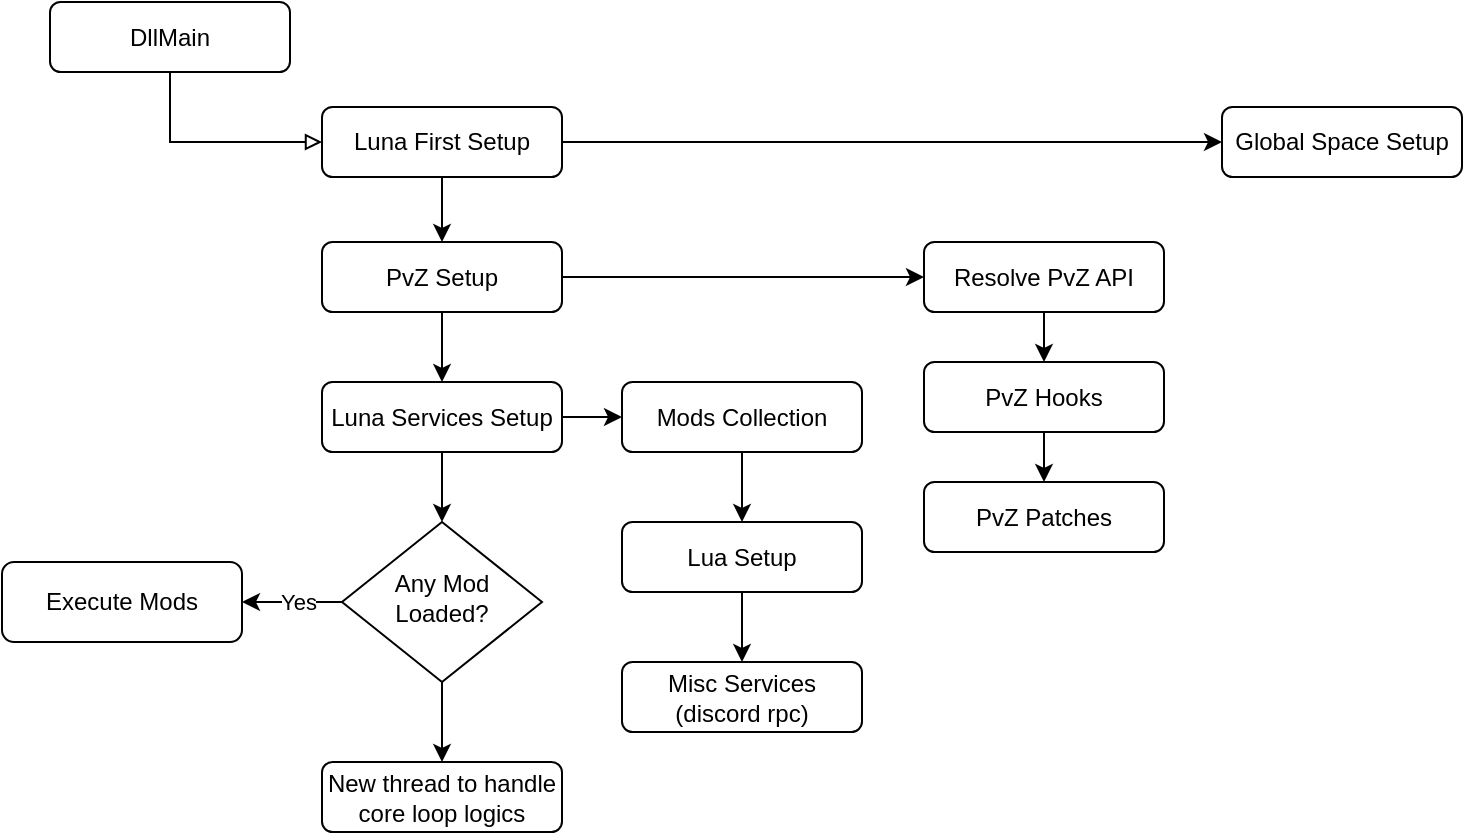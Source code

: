 <mxfile version="24.6.4" type="device">
  <diagram id="C5RBs43oDa-KdzZeNtuy" name="Page-1">
    <mxGraphModel dx="1240" dy="653" grid="1" gridSize="10" guides="1" tooltips="1" connect="1" arrows="1" fold="1" page="1" pageScale="1" pageWidth="827" pageHeight="1169" math="0" shadow="0">
      <root>
        <mxCell id="WIyWlLk6GJQsqaUBKTNV-0" />
        <mxCell id="WIyWlLk6GJQsqaUBKTNV-1" parent="WIyWlLk6GJQsqaUBKTNV-0" />
        <mxCell id="jVXMtbX3NMEcmxjMULGq-5" style="edgeStyle=orthogonalEdgeStyle;rounded=0;orthogonalLoop=1;jettySize=auto;html=1;entryX=0;entryY=0.5;entryDx=0;entryDy=0;exitX=0.5;exitY=1;exitDx=0;exitDy=0;endArrow=block;endFill=0;" edge="1" parent="WIyWlLk6GJQsqaUBKTNV-1" source="jVXMtbX3NMEcmxjMULGq-1" target="jVXMtbX3NMEcmxjMULGq-4">
          <mxGeometry relative="1" as="geometry" />
        </mxCell>
        <mxCell id="jVXMtbX3NMEcmxjMULGq-1" value="DllMain" style="rounded=1;whiteSpace=wrap;html=1;" vertex="1" parent="WIyWlLk6GJQsqaUBKTNV-1">
          <mxGeometry x="64" y="50" width="120" height="35" as="geometry" />
        </mxCell>
        <mxCell id="jVXMtbX3NMEcmxjMULGq-19" style="edgeStyle=orthogonalEdgeStyle;rounded=0;orthogonalLoop=1;jettySize=auto;html=1;entryX=0.5;entryY=0;entryDx=0;entryDy=0;" edge="1" parent="WIyWlLk6GJQsqaUBKTNV-1" source="jVXMtbX3NMEcmxjMULGq-4" target="jVXMtbX3NMEcmxjMULGq-8">
          <mxGeometry relative="1" as="geometry" />
        </mxCell>
        <mxCell id="jVXMtbX3NMEcmxjMULGq-41" style="edgeStyle=orthogonalEdgeStyle;rounded=0;orthogonalLoop=1;jettySize=auto;html=1;" edge="1" parent="WIyWlLk6GJQsqaUBKTNV-1" source="jVXMtbX3NMEcmxjMULGq-4" target="jVXMtbX3NMEcmxjMULGq-40">
          <mxGeometry relative="1" as="geometry" />
        </mxCell>
        <mxCell id="jVXMtbX3NMEcmxjMULGq-4" value="Luna First Setup" style="rounded=1;whiteSpace=wrap;html=1;" vertex="1" parent="WIyWlLk6GJQsqaUBKTNV-1">
          <mxGeometry x="200" y="102.5" width="120" height="35" as="geometry" />
        </mxCell>
        <mxCell id="jVXMtbX3NMEcmxjMULGq-20" style="edgeStyle=orthogonalEdgeStyle;rounded=0;orthogonalLoop=1;jettySize=auto;html=1;entryX=0.5;entryY=0;entryDx=0;entryDy=0;" edge="1" parent="WIyWlLk6GJQsqaUBKTNV-1" source="jVXMtbX3NMEcmxjMULGq-8" target="jVXMtbX3NMEcmxjMULGq-9">
          <mxGeometry relative="1" as="geometry" />
        </mxCell>
        <mxCell id="jVXMtbX3NMEcmxjMULGq-34" style="edgeStyle=orthogonalEdgeStyle;rounded=0;orthogonalLoop=1;jettySize=auto;html=1;" edge="1" parent="WIyWlLk6GJQsqaUBKTNV-1" source="jVXMtbX3NMEcmxjMULGq-8" target="jVXMtbX3NMEcmxjMULGq-33">
          <mxGeometry relative="1" as="geometry" />
        </mxCell>
        <mxCell id="jVXMtbX3NMEcmxjMULGq-8" value="PvZ Setup" style="rounded=1;whiteSpace=wrap;html=1;" vertex="1" parent="WIyWlLk6GJQsqaUBKTNV-1">
          <mxGeometry x="200" y="170" width="120" height="35" as="geometry" />
        </mxCell>
        <mxCell id="jVXMtbX3NMEcmxjMULGq-11" value="" style="edgeStyle=orthogonalEdgeStyle;rounded=0;orthogonalLoop=1;jettySize=auto;html=1;" edge="1" parent="WIyWlLk6GJQsqaUBKTNV-1" source="jVXMtbX3NMEcmxjMULGq-9" target="jVXMtbX3NMEcmxjMULGq-10">
          <mxGeometry relative="1" as="geometry" />
        </mxCell>
        <mxCell id="jVXMtbX3NMEcmxjMULGq-24" style="edgeStyle=orthogonalEdgeStyle;rounded=0;orthogonalLoop=1;jettySize=auto;html=1;" edge="1" parent="WIyWlLk6GJQsqaUBKTNV-1" source="jVXMtbX3NMEcmxjMULGq-9" target="jVXMtbX3NMEcmxjMULGq-22">
          <mxGeometry relative="1" as="geometry" />
        </mxCell>
        <mxCell id="jVXMtbX3NMEcmxjMULGq-9" value="Luna Services Setup" style="rounded=1;whiteSpace=wrap;html=1;" vertex="1" parent="WIyWlLk6GJQsqaUBKTNV-1">
          <mxGeometry x="200" y="240" width="120" height="35" as="geometry" />
        </mxCell>
        <mxCell id="jVXMtbX3NMEcmxjMULGq-17" style="edgeStyle=orthogonalEdgeStyle;rounded=0;orthogonalLoop=1;jettySize=auto;html=1;" edge="1" parent="WIyWlLk6GJQsqaUBKTNV-1" source="jVXMtbX3NMEcmxjMULGq-10" target="jVXMtbX3NMEcmxjMULGq-12">
          <mxGeometry relative="1" as="geometry" />
        </mxCell>
        <mxCell id="jVXMtbX3NMEcmxjMULGq-10" value="Mods Collection" style="rounded=1;whiteSpace=wrap;html=1;" vertex="1" parent="WIyWlLk6GJQsqaUBKTNV-1">
          <mxGeometry x="350" y="240" width="120" height="35" as="geometry" />
        </mxCell>
        <mxCell id="jVXMtbX3NMEcmxjMULGq-18" style="edgeStyle=orthogonalEdgeStyle;rounded=0;orthogonalLoop=1;jettySize=auto;html=1;" edge="1" parent="WIyWlLk6GJQsqaUBKTNV-1" source="jVXMtbX3NMEcmxjMULGq-12" target="jVXMtbX3NMEcmxjMULGq-14">
          <mxGeometry relative="1" as="geometry" />
        </mxCell>
        <mxCell id="jVXMtbX3NMEcmxjMULGq-12" value="Lua Setup" style="rounded=1;whiteSpace=wrap;html=1;" vertex="1" parent="WIyWlLk6GJQsqaUBKTNV-1">
          <mxGeometry x="350" y="310" width="120" height="35" as="geometry" />
        </mxCell>
        <mxCell id="jVXMtbX3NMEcmxjMULGq-14" value="Misc Services (discord rpc)" style="rounded=1;whiteSpace=wrap;html=1;" vertex="1" parent="WIyWlLk6GJQsqaUBKTNV-1">
          <mxGeometry x="350" y="380" width="120" height="35" as="geometry" />
        </mxCell>
        <mxCell id="jVXMtbX3NMEcmxjMULGq-26" style="edgeStyle=orthogonalEdgeStyle;rounded=0;orthogonalLoop=1;jettySize=auto;html=1;" edge="1" parent="WIyWlLk6GJQsqaUBKTNV-1" source="jVXMtbX3NMEcmxjMULGq-22" target="jVXMtbX3NMEcmxjMULGq-25">
          <mxGeometry relative="1" as="geometry" />
        </mxCell>
        <mxCell id="jVXMtbX3NMEcmxjMULGq-27" value="Yes" style="edgeLabel;html=1;align=center;verticalAlign=middle;resizable=0;points=[];" vertex="1" connectable="0" parent="jVXMtbX3NMEcmxjMULGq-26">
          <mxGeometry x="-0.113" relative="1" as="geometry">
            <mxPoint as="offset" />
          </mxGeometry>
        </mxCell>
        <mxCell id="jVXMtbX3NMEcmxjMULGq-29" style="edgeStyle=orthogonalEdgeStyle;rounded=0;orthogonalLoop=1;jettySize=auto;html=1;" edge="1" parent="WIyWlLk6GJQsqaUBKTNV-1" source="jVXMtbX3NMEcmxjMULGq-22" target="jVXMtbX3NMEcmxjMULGq-28">
          <mxGeometry relative="1" as="geometry" />
        </mxCell>
        <mxCell id="jVXMtbX3NMEcmxjMULGq-22" value="Any Mod Loaded?" style="rhombus;whiteSpace=wrap;html=1;shadow=0;fontFamily=Helvetica;fontSize=12;align=center;strokeWidth=1;spacing=6;spacingTop=-4;" vertex="1" parent="WIyWlLk6GJQsqaUBKTNV-1">
          <mxGeometry x="210" y="310" width="100" height="80" as="geometry" />
        </mxCell>
        <mxCell id="jVXMtbX3NMEcmxjMULGq-25" value="Execute Mods" style="rounded=1;whiteSpace=wrap;html=1;fontSize=12;glass=0;strokeWidth=1;shadow=0;" vertex="1" parent="WIyWlLk6GJQsqaUBKTNV-1">
          <mxGeometry x="40" y="330" width="120" height="40" as="geometry" />
        </mxCell>
        <mxCell id="jVXMtbX3NMEcmxjMULGq-28" value="New thread to handle core loop logics" style="rounded=1;whiteSpace=wrap;html=1;" vertex="1" parent="WIyWlLk6GJQsqaUBKTNV-1">
          <mxGeometry x="200" y="430" width="120" height="35" as="geometry" />
        </mxCell>
        <mxCell id="jVXMtbX3NMEcmxjMULGq-36" style="edgeStyle=orthogonalEdgeStyle;rounded=0;orthogonalLoop=1;jettySize=auto;html=1;" edge="1" parent="WIyWlLk6GJQsqaUBKTNV-1" source="jVXMtbX3NMEcmxjMULGq-33" target="jVXMtbX3NMEcmxjMULGq-35">
          <mxGeometry relative="1" as="geometry" />
        </mxCell>
        <mxCell id="jVXMtbX3NMEcmxjMULGq-33" value="Resolve PvZ API" style="rounded=1;whiteSpace=wrap;html=1;" vertex="1" parent="WIyWlLk6GJQsqaUBKTNV-1">
          <mxGeometry x="501" y="170" width="120" height="35" as="geometry" />
        </mxCell>
        <mxCell id="jVXMtbX3NMEcmxjMULGq-38" style="edgeStyle=orthogonalEdgeStyle;rounded=0;orthogonalLoop=1;jettySize=auto;html=1;" edge="1" parent="WIyWlLk6GJQsqaUBKTNV-1" source="jVXMtbX3NMEcmxjMULGq-35" target="jVXMtbX3NMEcmxjMULGq-37">
          <mxGeometry relative="1" as="geometry" />
        </mxCell>
        <mxCell id="jVXMtbX3NMEcmxjMULGq-35" value="PvZ Hooks" style="rounded=1;whiteSpace=wrap;html=1;" vertex="1" parent="WIyWlLk6GJQsqaUBKTNV-1">
          <mxGeometry x="501" y="230" width="120" height="35" as="geometry" />
        </mxCell>
        <mxCell id="jVXMtbX3NMEcmxjMULGq-37" value="PvZ Patches" style="rounded=1;whiteSpace=wrap;html=1;" vertex="1" parent="WIyWlLk6GJQsqaUBKTNV-1">
          <mxGeometry x="501" y="290" width="120" height="35" as="geometry" />
        </mxCell>
        <mxCell id="jVXMtbX3NMEcmxjMULGq-40" value="Global Space Setup" style="rounded=1;whiteSpace=wrap;html=1;" vertex="1" parent="WIyWlLk6GJQsqaUBKTNV-1">
          <mxGeometry x="650" y="102.5" width="120" height="35" as="geometry" />
        </mxCell>
      </root>
    </mxGraphModel>
  </diagram>
</mxfile>
